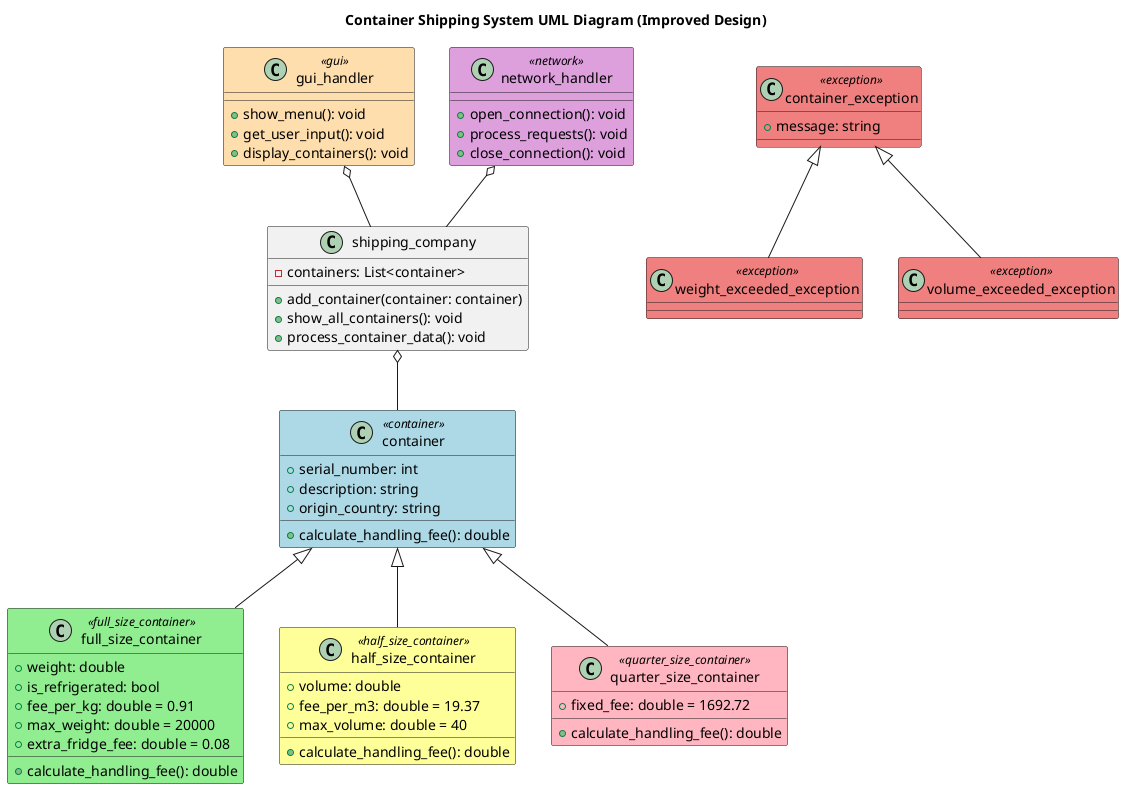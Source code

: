 @startuml

skinparam classBackgroundColor<<container>> #ADD8E6
skinparam classBackgroundColor<<full_size_container>> #90EE90
skinparam classBackgroundColor<<half_size_container>> #FFFF99
skinparam classBackgroundColor<<quarter_size_container>> #FFB6C1
skinparam classBackgroundColor<<exception>> #F08080
skinparam classBackgroundColor<<gui>> #FFDEAD
skinparam classBackgroundColor<<network>> #DDA0DD

title Container Shipping System UML Diagram (Improved Design)

class container <<container>> {
    +serial_number: int
    +description: string
    +origin_country: string
    +calculate_handling_fee(): double
}

class full_size_container <<full_size_container>> {
    +weight: double
    +is_refrigerated: bool
    +fee_per_kg: double = 0.91
    +max_weight: double = 20000
    +extra_fridge_fee: double = 0.08
    +calculate_handling_fee(): double
}

class half_size_container <<half_size_container>> {
    +volume: double
    +fee_per_m3: double = 19.37
    +max_volume: double = 40
    +calculate_handling_fee(): double
}

class quarter_size_container <<quarter_size_container>> {
    +fixed_fee: double = 1692.72
    +calculate_handling_fee(): double
}

container <|-- full_size_container
container <|-- half_size_container
container <|-- quarter_size_container

class shipping_company {
    -containers: List<container>
    +add_container(container: container)
    +show_all_containers(): void
    +process_container_data(): void
}

shipping_company o-- container

class gui_handler <<gui>> {
    +show_menu(): void
    +get_user_input(): void
    +display_containers(): void
}

gui_handler o-- shipping_company

class network_handler <<network>> {
    +open_connection(): void
    +process_requests(): void
    +close_connection(): void
}

network_handler o-- shipping_company

class container_exception <<exception>> {
    +message: string
}

class weight_exceeded_exception <<exception>> {
}

class volume_exceeded_exception <<exception>> {
}

container_exception <|-- weight_exceeded_exception
container_exception <|-- volume_exceeded_exception

@enduml